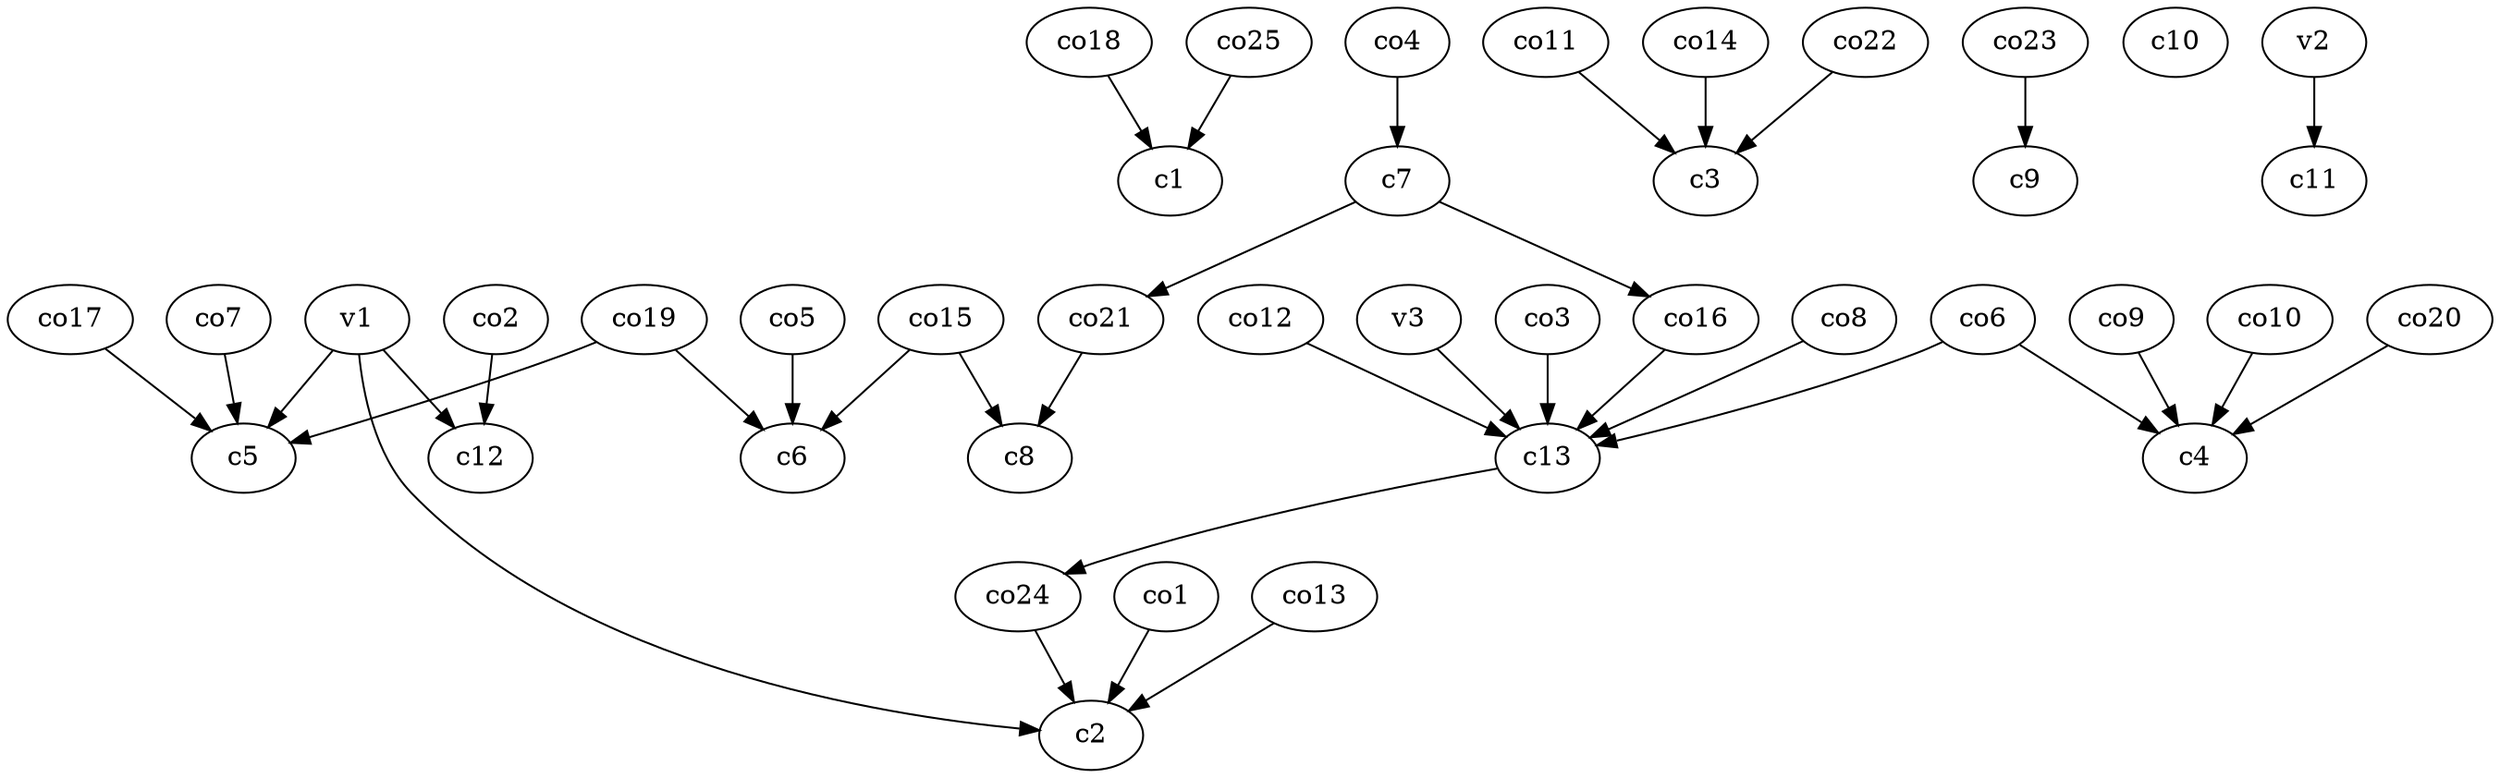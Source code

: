 strict digraph  {
c1;
c2;
c3;
c4;
c5;
c6;
c7;
c8;
c9;
c10;
c11;
c12;
c13;
v1;
v2;
v3;
co1;
co2;
co3;
co4;
co5;
co6;
co7;
co8;
co9;
co10;
co11;
co12;
co13;
co14;
co15;
co16;
co17;
co18;
co19;
co20;
co21;
co22;
co23;
co24;
co25;
c7 -> co16  [weight=1];
c7 -> co21  [weight=1];
c13 -> co24  [weight=1];
v1 -> c2  [weight=1];
v1 -> c12  [weight=1];
v1 -> c5  [weight=1];
v2 -> c11  [weight=1];
v3 -> c13  [weight=1];
co1 -> c2  [weight=1];
co2 -> c12  [weight=1];
co3 -> c13  [weight=1];
co4 -> c7  [weight=1];
co5 -> c6  [weight=1];
co6 -> c4  [weight=1];
co6 -> c13  [weight=1];
co7 -> c5  [weight=1];
co8 -> c13  [weight=1];
co9 -> c4  [weight=1];
co10 -> c4  [weight=1];
co11 -> c3  [weight=1];
co12 -> c13  [weight=1];
co13 -> c2  [weight=1];
co14 -> c3  [weight=1];
co15 -> c8  [weight=1];
co15 -> c6  [weight=1];
co16 -> c13  [weight=1];
co17 -> c5  [weight=1];
co18 -> c1  [weight=1];
co19 -> c6  [weight=1];
co19 -> c5  [weight=1];
co20 -> c4  [weight=1];
co21 -> c8  [weight=1];
co22 -> c3  [weight=1];
co23 -> c9  [weight=1];
co24 -> c2  [weight=1];
co25 -> c1  [weight=1];
}
